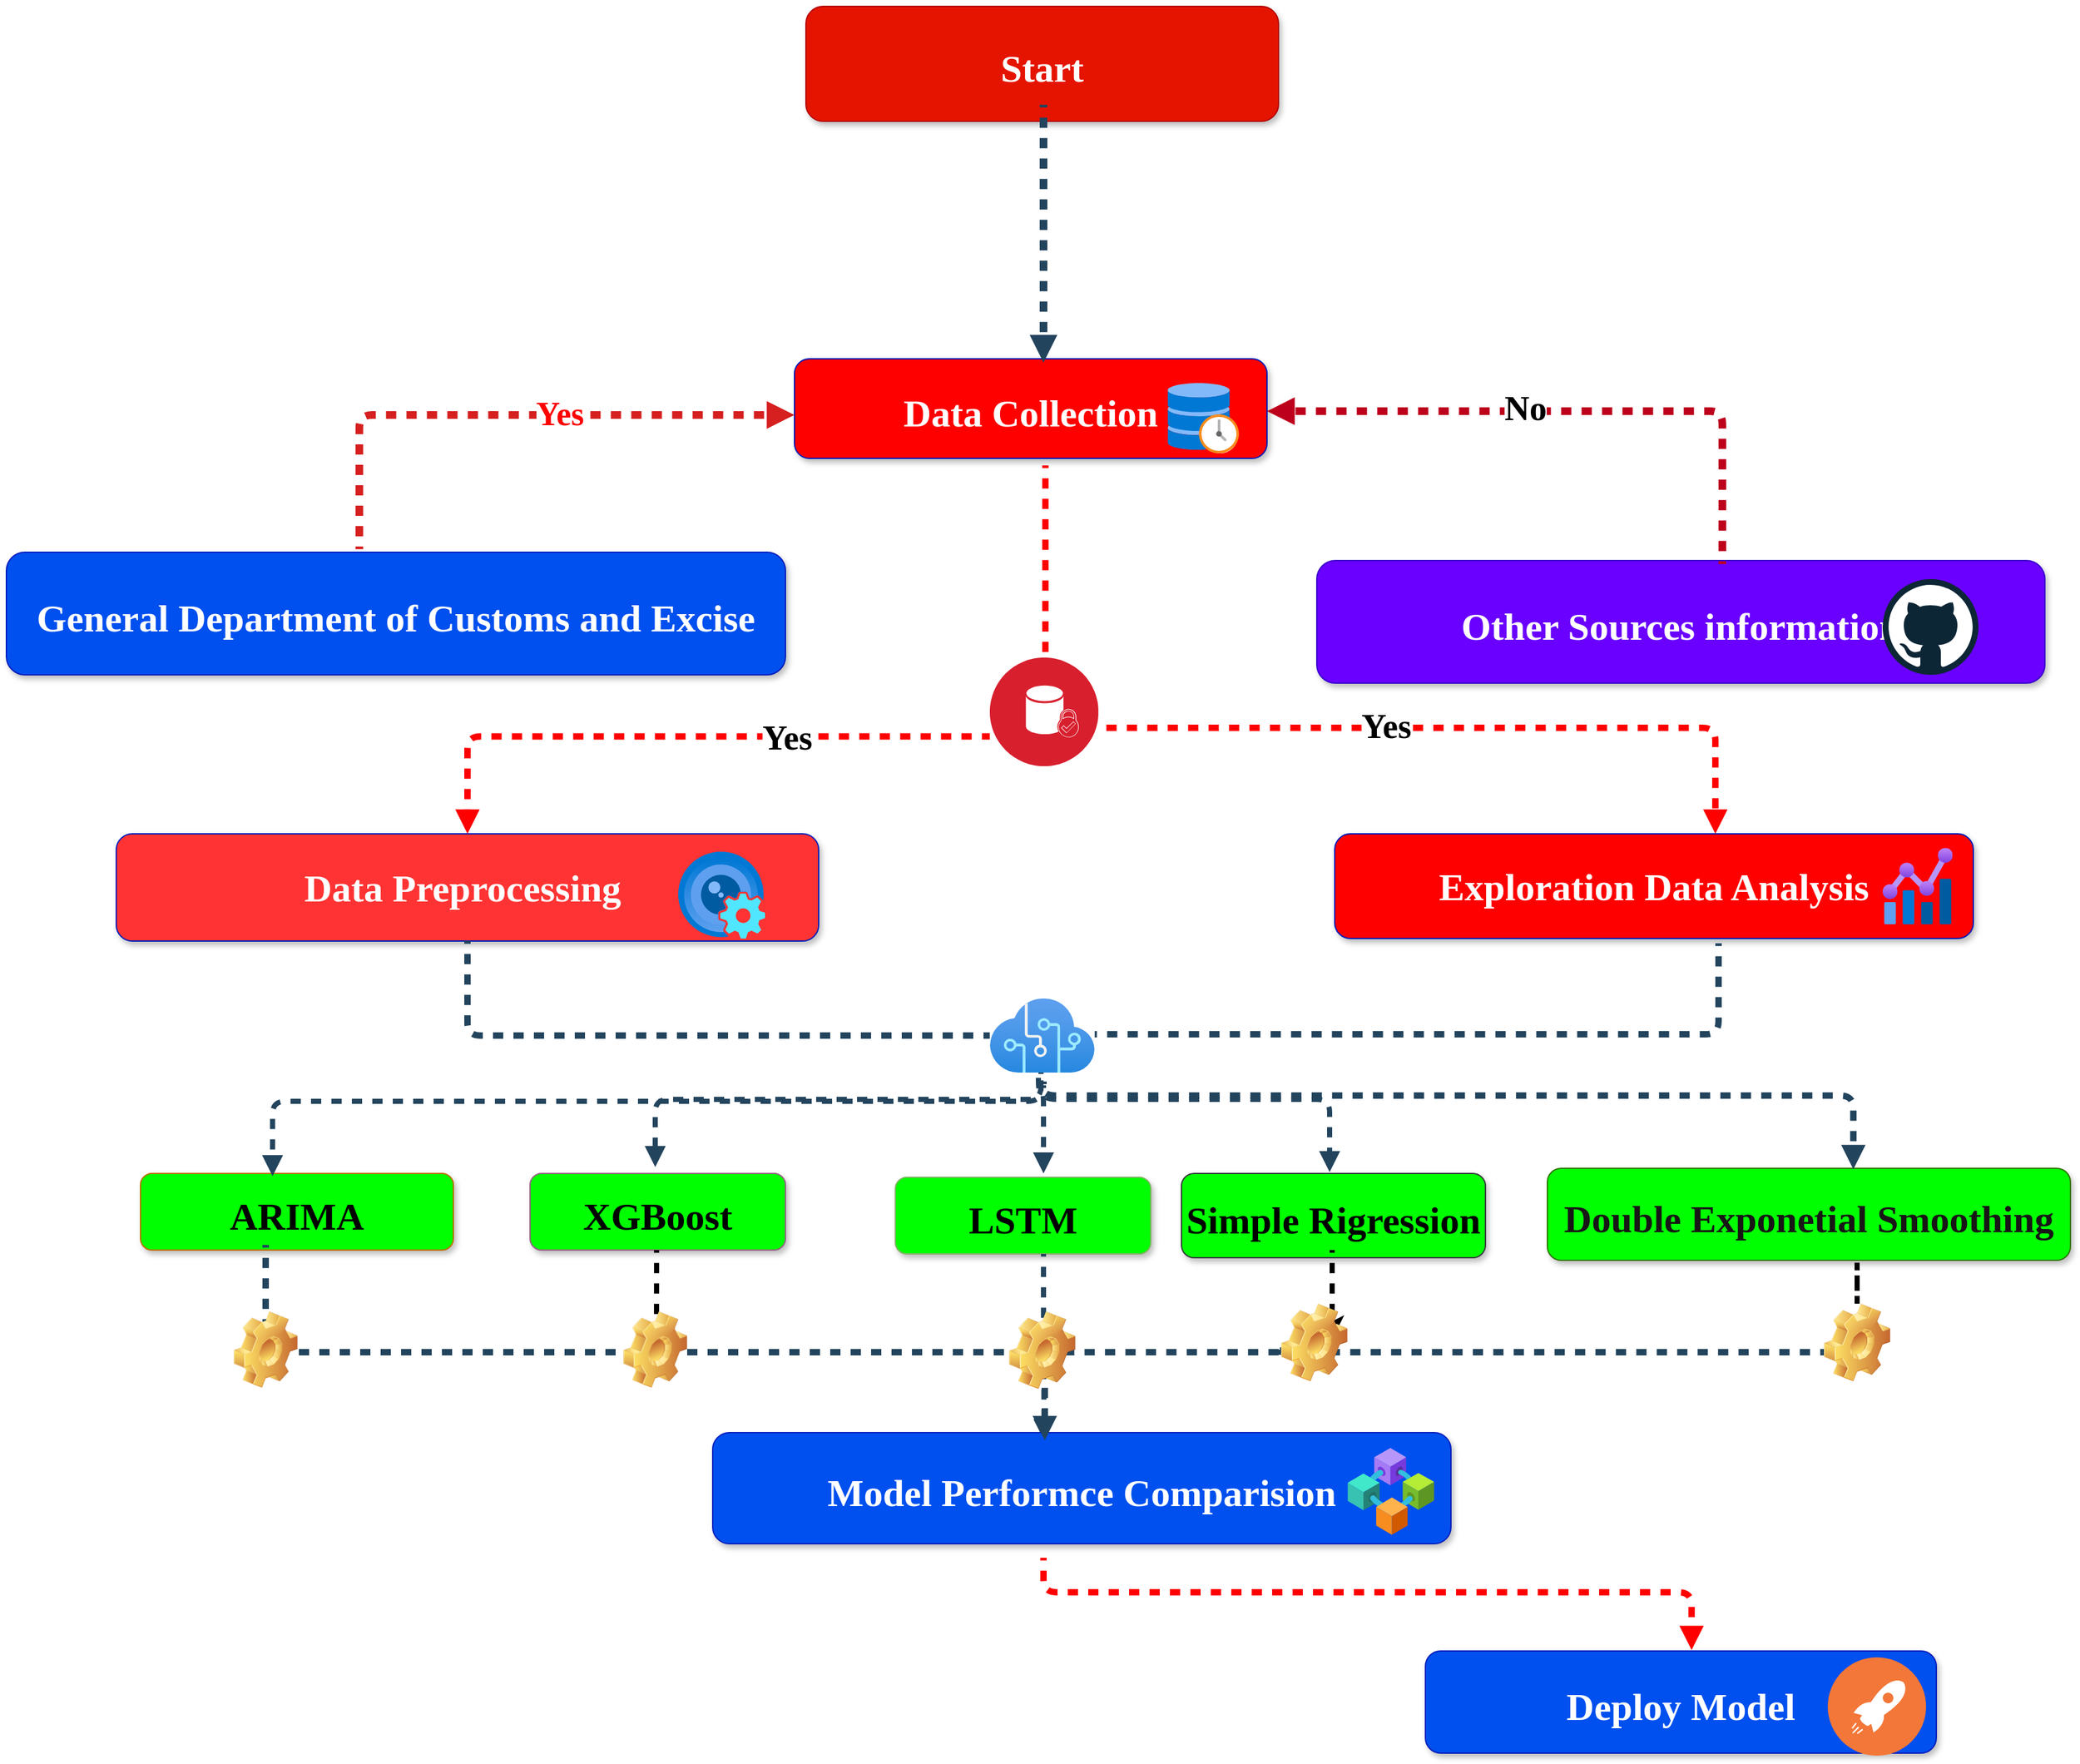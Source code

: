 <mxfile version="24.2.0" type="github">
  <diagram name="Page-1" id="iE7n666P3jCjNhooVStM">
    <mxGraphModel dx="1750" dy="870" grid="1" gridSize="10" guides="1" tooltips="1" connect="1" arrows="1" fold="1" page="1" pageScale="1" pageWidth="827" pageHeight="1169" math="0" shadow="0">
      <root>
        <mxCell id="0" />
        <mxCell id="1" parent="0" />
        <mxCell id="GkDa63UReQSJCArarpAX-1" value="General Department of Customs and Excise" style="rounded=1;fillColor=#0050ef;strokeColor=#001DBC;shadow=1;fontStyle=1;fontColor=#ffffff;fontSize=30;fontFamily=Times New Roman;" vertex="1" parent="1">
          <mxGeometry x="24" y="467.5" width="610" height="96" as="geometry" />
        </mxCell>
        <mxCell id="GkDa63UReQSJCArarpAX-2" value="ARIMA" style="rounded=1;fillColor=#00ff00;strokeColor=#BD7000;shadow=1;fontStyle=1;fontColor=#000000;fontSize=30;fontFamily=Times New Roman;" vertex="1" parent="1">
          <mxGeometry x="129" y="954" width="245" height="60" as="geometry" />
        </mxCell>
        <mxCell id="GkDa63UReQSJCArarpAX-3" value="Double Exponetial Smoothing" style="rounded=1;fillColor=#00ff00;strokeColor=#2D7600;shadow=1;fontStyle=1;fontColor=#181616;fontSize=30;fontFamily=Times New Roman;" vertex="1" parent="1">
          <mxGeometry x="1230.5" y="950" width="409.5" height="72" as="geometry" />
        </mxCell>
        <mxCell id="GkDa63UReQSJCArarpAX-4" value="Deploy Model" style="rounded=1;fillColor=#0050ef;strokeColor=#001DBC;shadow=1;fontStyle=1;fontSize=30;fontFamily=Times New Roman;fontColor=#ffffff;" vertex="1" parent="1">
          <mxGeometry x="1135" y="1328" width="400" height="80" as="geometry" />
        </mxCell>
        <mxCell id="GkDa63UReQSJCArarpAX-5" value="Start" style="rounded=1;shadow=1;fontStyle=1;fontSize=30;fillColor=#e51400;fillStyle=auto;fontFamily=Times New Roman;fontColor=#ffffff;strokeColor=#B20000;" vertex="1" parent="1">
          <mxGeometry x="650" y="40" width="370" height="90" as="geometry" />
        </mxCell>
        <mxCell id="GkDa63UReQSJCArarpAX-6" value="Data Collection" style="rounded=1;fillColor=#ff0000;strokeColor=#001DBC;shadow=1;fontStyle=1;fontColor=#ffffff;fontSize=30;fontFamily=Times New Roman;" vertex="1" parent="1">
          <mxGeometry x="641" y="316" width="370" height="78" as="geometry" />
        </mxCell>
        <mxCell id="GkDa63UReQSJCArarpAX-7" value="Other Sources information" style="rounded=1;fillColor=#6a00ff;strokeColor=#3700CC;shadow=1;fontStyle=1;fontColor=#ffffff;fontSize=30;fontFamily=Times New Roman;" vertex="1" parent="1">
          <mxGeometry x="1050" y="474" width="570" height="96" as="geometry" />
        </mxCell>
        <mxCell id="GkDa63UReQSJCArarpAX-8" value="" style="edgeStyle=elbowEdgeStyle;elbow=vertical;strokeWidth=6;endArrow=block;endFill=1;fontStyle=1;strokeColor=#23445D;flowAnimation=1;" edge="1" parent="1">
          <mxGeometry x="22" y="165.5" width="100" height="100" as="geometry">
            <mxPoint x="836" y="117" as="sourcePoint" />
            <mxPoint x="836" y="319" as="targetPoint" />
          </mxGeometry>
        </mxCell>
        <mxCell id="GkDa63UReQSJCArarpAX-9" value="" style="edgeStyle=elbowEdgeStyle;elbow=vertical;strokeWidth=6;endArrow=block;endFill=1;fontStyle=1;strokeColor=#bd001c;flowAnimation=1;fillColor=#0050ef;exitX=0.557;exitY=0.029;exitDx=0;exitDy=0;exitPerimeter=0;" edge="1" parent="1" target="GkDa63UReQSJCArarpAX-6" source="GkDa63UReQSJCArarpAX-7">
          <mxGeometry x="22" y="165.5" width="100" height="100" as="geometry">
            <mxPoint x="1256" y="470" as="sourcePoint" />
            <mxPoint x="944" y="366" as="targetPoint" />
            <Array as="points">
              <mxPoint x="1101" y="357" />
            </Array>
          </mxGeometry>
        </mxCell>
        <mxCell id="GkDa63UReQSJCArarpAX-10" value="&lt;font style=&quot;font-size: 27px;&quot; face=&quot;Times New Roman&quot;&gt;&lt;b&gt;No&lt;/b&gt;&lt;/font&gt;" style="edgeLabel;html=1;align=center;verticalAlign=middle;resizable=0;points=[];" vertex="1" connectable="0" parent="GkDa63UReQSJCArarpAX-9">
          <mxGeometry relative="1" as="geometry">
            <mxPoint x="-37" y="-2" as="offset" />
          </mxGeometry>
        </mxCell>
        <mxCell id="GkDa63UReQSJCArarpAX-11" value="" style="edgeStyle=elbowEdgeStyle;elbow=vertical;strokeWidth=6;endArrow=block;endFill=1;fontStyle=1;strokeColor=#d61f1f;flowAnimation=1;shadow=0;textShadow=0;exitX=0.453;exitY=-0.025;exitDx=0;exitDy=0;exitPerimeter=0;" edge="1" parent="1" source="GkDa63UReQSJCArarpAX-1" target="GkDa63UReQSJCArarpAX-6">
          <mxGeometry x="22" y="165.5" width="100" height="100" as="geometry">
            <mxPoint x="434" y="481" as="sourcePoint" />
            <mxPoint x="709" y="367" as="targetPoint" />
            <Array as="points">
              <mxPoint x="568" y="360" />
              <mxPoint x="540" y="363" />
              <mxPoint x="792" y="470" />
            </Array>
          </mxGeometry>
        </mxCell>
        <mxCell id="GkDa63UReQSJCArarpAX-12" value="&lt;font color=&quot;#ff0000&quot; style=&quot;font-size: 26px;&quot; face=&quot;Times New Roman&quot;&gt;&lt;b&gt;Yes&lt;/b&gt;&lt;/font&gt;" style="edgeLabel;html=1;align=center;verticalAlign=middle;resizable=0;points=[];" vertex="1" connectable="0" parent="GkDa63UReQSJCArarpAX-11">
          <mxGeometry relative="1" as="geometry">
            <mxPoint x="39" y="-1" as="offset" />
          </mxGeometry>
        </mxCell>
        <mxCell id="GkDa63UReQSJCArarpAX-13" value="" style="edgeStyle=elbowEdgeStyle;elbow=vertical;strokeWidth=4;endArrow=block;endFill=1;fontStyle=1;strokeColor=#23445D;flowAnimation=1;entryX=0.422;entryY=0.035;entryDx=0;entryDy=0;entryPerimeter=0;" edge="1" parent="1" target="GkDa63UReQSJCArarpAX-2">
          <mxGeometry x="22" y="165.5" width="100" height="100" as="geometry">
            <mxPoint x="834" y="839.0" as="sourcePoint" />
            <mxPoint x="267" y="944" as="targetPoint" />
            <Array as="points" />
          </mxGeometry>
        </mxCell>
        <mxCell id="GkDa63UReQSJCArarpAX-14" value="" style="edgeStyle=elbowEdgeStyle;elbow=vertical;strokeWidth=5;endArrow=block;endFill=1;fontStyle=1;strokeColor=#ff0000;flowAnimation=1;entryX=0.586;entryY=-0.009;entryDx=0;entryDy=0;entryPerimeter=0;" edge="1" parent="1">
          <mxGeometry x="22" y="165.5" width="100" height="100" as="geometry">
            <mxPoint x="836" y="1255" as="sourcePoint" />
            <mxPoint x="1343.4" y="1327.28" as="targetPoint" />
            <Array as="points">
              <mxPoint x="893" y="1282" />
              <mxPoint x="1014" y="1257" />
            </Array>
          </mxGeometry>
        </mxCell>
        <mxCell id="GkDa63UReQSJCArarpAX-15" value="" style="edgeStyle=elbowEdgeStyle;elbow=vertical;strokeWidth=4;endArrow=block;endFill=1;fontStyle=1;strokeColor=#23445D;flowAnimation=1;" edge="1" parent="1">
          <mxGeometry x="22" y="165.5" width="100" height="100" as="geometry">
            <mxPoint x="836" y="885" as="sourcePoint" />
            <mxPoint x="1060" y="953" as="targetPoint" />
            <Array as="points">
              <mxPoint x="1011" y="896" />
            </Array>
          </mxGeometry>
        </mxCell>
        <mxCell id="GkDa63UReQSJCArarpAX-16" value="&lt;font style=&quot;font-size: 30px;&quot;&gt;Data Preprocessing&amp;nbsp;&lt;/font&gt;" style="whiteSpace=wrap;html=1;fontSize=25;fillColor=#FF3333;strokeColor=#001DBC;fontColor=#ffffff;rounded=1;shadow=1;fontStyle=1;fontFamily=Times New Roman;" vertex="1" parent="1">
          <mxGeometry x="110" y="688" width="550" height="84" as="geometry" />
        </mxCell>
        <mxCell id="GkDa63UReQSJCArarpAX-17" value="XGBoost" style="rounded=1;fillColor=#00ff00;strokeColor=#996185;shadow=1;gradientColor=none;fontStyle=1;fontSize=30;fontFamily=Times New Roman;" vertex="1" parent="1">
          <mxGeometry x="434" y="954" width="200" height="60" as="geometry" />
        </mxCell>
        <mxCell id="GkDa63UReQSJCArarpAX-18" value="Simple Rigression" style="rounded=1;fillColor=#00ff00;strokeColor=#36393d;shadow=1;fontStyle=1;fontSize=30;fontFamily=Times New Roman;" vertex="1" parent="1">
          <mxGeometry x="944" y="954" width="238" height="66" as="geometry" />
        </mxCell>
        <mxCell id="GkDa63UReQSJCArarpAX-19" value="" style="edgeStyle=elbowEdgeStyle;elbow=vertical;strokeWidth=4;endArrow=block;endFill=1;fontStyle=1;strokeColor=#23445D;flowAnimation=1;" edge="1" parent="1">
          <mxGeometry x="22" y="165.5" width="100" height="100" as="geometry">
            <mxPoint x="832" y="869" as="sourcePoint" />
            <mxPoint x="836" y="954" as="targetPoint" />
            <Array as="points">
              <mxPoint x="835.28" y="891" />
              <mxPoint x="836.72" y="881" />
            </Array>
          </mxGeometry>
        </mxCell>
        <mxCell id="GkDa63UReQSJCArarpAX-20" value="LSTM" style="rounded=1;fillColor=#00ff00;strokeColor=#82b366;shadow=1;gradientColor=none;fontStyle=1;fontSize=30;fontFamily=Times New Roman;" vertex="1" parent="1">
          <mxGeometry x="720" y="957" width="200" height="60" as="geometry" />
        </mxCell>
        <mxCell id="GkDa63UReQSJCArarpAX-21" style="edgeStyle=orthogonalEdgeStyle;rounded=0;orthogonalLoop=1;jettySize=auto;html=1;strokeWidth=4;flowAnimation=1;" edge="1" parent="1">
          <mxGeometry relative="1" as="geometry">
            <mxPoint x="533" y="1097" as="targetPoint" />
            <mxPoint x="533.09" y="1014" as="sourcePoint" />
            <Array as="points">
              <mxPoint x="533.09" y="1014" />
            </Array>
          </mxGeometry>
        </mxCell>
        <mxCell id="GkDa63UReQSJCArarpAX-22" style="edgeStyle=orthogonalEdgeStyle;rounded=0;orthogonalLoop=1;jettySize=auto;html=1;strokeWidth=4;flowAnimation=1;" edge="1" parent="1">
          <mxGeometry relative="1" as="geometry">
            <mxPoint x="1062" y="1084" as="targetPoint" />
            <mxPoint x="1062" y="1014" as="sourcePoint" />
            <Array as="points">
              <mxPoint x="1062" y="1014" />
            </Array>
          </mxGeometry>
        </mxCell>
        <mxCell id="GkDa63UReQSJCArarpAX-23" style="edgeStyle=orthogonalEdgeStyle;rounded=0;orthogonalLoop=1;jettySize=auto;html=1;strokeWidth=4;flowAnimation=1;" edge="1" parent="1" source="GkDa63UReQSJCArarpAX-40">
          <mxGeometry relative="1" as="geometry">
            <mxPoint x="1473" y="1093.91" as="targetPoint" />
            <mxPoint x="1473" y="1061.91" as="sourcePoint" />
            <Array as="points">
              <mxPoint x="1473" y="1023.91" />
            </Array>
          </mxGeometry>
        </mxCell>
        <mxCell id="GkDa63UReQSJCArarpAX-24" value="" style="edgeStyle=elbowEdgeStyle;elbow=vertical;strokeWidth=5;endArrow=block;endFill=1;fontStyle=1;strokeColor=#23445D;rounded=0;curved=0;flowAnimation=1;" edge="1" parent="1">
          <mxGeometry x="22" y="165.5" width="100" height="100" as="geometry">
            <mxPoint x="833" y="1087" as="sourcePoint" />
            <mxPoint x="1473" y="1081" as="targetPoint" />
            <Array as="points">
              <mxPoint x="1065" y="1094" />
            </Array>
          </mxGeometry>
        </mxCell>
        <mxCell id="GkDa63UReQSJCArarpAX-25" value="" style="edgeStyle=elbowEdgeStyle;elbow=vertical;strokeWidth=4;endArrow=block;endFill=1;fontStyle=1;strokeColor=#23445D;flowAnimation=1;" edge="1" parent="1" source="GkDa63UReQSJCArarpAX-29">
          <mxGeometry x="22" y="165.5" width="100" height="100" as="geometry">
            <mxPoint x="784" y="1074" as="sourcePoint" />
            <mxPoint x="1059" y="1084" as="targetPoint" />
            <Array as="points">
              <mxPoint x="1014" y="1094" />
            </Array>
          </mxGeometry>
        </mxCell>
        <mxCell id="GkDa63UReQSJCArarpAX-26" value="" style="edgeStyle=elbowEdgeStyle;elbow=vertical;strokeWidth=4;endArrow=block;endFill=1;fontStyle=1;strokeColor=#23445D;entryX=0.5;entryY=0;entryDx=0;entryDy=0;flowAnimation=1;" edge="1" parent="1" source="GkDa63UReQSJCArarpAX-20">
          <mxGeometry x="22" y="165.5" width="100" height="100" as="geometry">
            <mxPoint x="829" y="1032" as="sourcePoint" />
            <mxPoint x="836.46" y="1163" as="targetPoint" />
            <Array as="points">
              <mxPoint x="836" y="1055" />
            </Array>
          </mxGeometry>
        </mxCell>
        <mxCell id="GkDa63UReQSJCArarpAX-27" value="Model Performce Comparision" style="rounded=1;fillColor=#0050ef;strokeColor=#001DBC;shadow=1;fontStyle=1;fontColor=#ffffff;fontSize=30;fontFamily=Times New Roman;" vertex="1" parent="1">
          <mxGeometry x="577" y="1157" width="578" height="87" as="geometry" />
        </mxCell>
        <mxCell id="GkDa63UReQSJCArarpAX-28" value="" style="edgeStyle=elbowEdgeStyle;elbow=vertical;strokeWidth=5;endArrow=block;endFill=1;fontStyle=1;strokeColor=#23445D;flowAnimation=1;entryX=0.585;entryY=0.01;entryDx=0;entryDy=0;entryPerimeter=0;" edge="1" parent="1" target="GkDa63UReQSJCArarpAX-3">
          <mxGeometry x="22" y="165.5" width="100" height="100" as="geometry">
            <mxPoint x="836" y="882" as="sourcePoint" />
            <mxPoint x="1341" y="957" as="targetPoint" />
            <Array as="points">
              <mxPoint x="1062" y="893" />
            </Array>
          </mxGeometry>
        </mxCell>
        <mxCell id="GkDa63UReQSJCArarpAX-29" value="" style="shape=image;html=1;verticalLabelPosition=bottom;verticalAlign=top;imageAspect=1;aspect=fixed;image=img/clipart/Gear_128x128.png" vertex="1" parent="1">
          <mxGeometry x="1022" y="1056" width="52" height="61" as="geometry" />
        </mxCell>
        <mxCell id="GkDa63UReQSJCArarpAX-30" value="" style="edgeStyle=elbowEdgeStyle;elbow=vertical;strokeWidth=5;endArrow=block;endFill=1;fontStyle=1;strokeColor=#ff0000;flowAnimation=1;exitX=0.531;exitY=1.07;exitDx=0;exitDy=0;entryX=0.5;entryY=0;entryDx=0;entryDy=0;exitPerimeter=0;" edge="1" parent="1" source="GkDa63UReQSJCArarpAX-6" target="GkDa63UReQSJCArarpAX-16">
          <mxGeometry x="22" y="165.5" width="100" height="100" as="geometry">
            <mxPoint x="835" y="447" as="sourcePoint" />
            <mxPoint x="410" y="704.75" as="targetPoint" />
            <Array as="points">
              <mxPoint x="693" y="611.75" />
            </Array>
          </mxGeometry>
        </mxCell>
        <mxCell id="GkDa63UReQSJCArarpAX-31" value="&lt;b&gt;&lt;font style=&quot;font-size: 27px;&quot;&gt;&lt;font style=&quot;font-size: 27px;&quot; face=&quot;Times New Roman&quot;&gt;Yes&lt;/font&gt;&lt;/font&gt;&lt;/b&gt;" style="edgeLabel;html=1;align=center;verticalAlign=middle;resizable=0;points=[];" vertex="1" connectable="0" parent="GkDa63UReQSJCArarpAX-30">
          <mxGeometry relative="1" as="geometry">
            <mxPoint x="-45" y="1" as="offset" />
          </mxGeometry>
        </mxCell>
        <mxCell id="GkDa63UReQSJCArarpAX-32" value="&lt;font style=&quot;font-size: 30px;&quot;&gt;Exploration Data Analysis&lt;/font&gt;" style="whiteSpace=wrap;html=1;fontSize=25;fillColor=#ff0000;strokeColor=#001DBC;fontColor=#ffffff;rounded=1;shadow=1;fontStyle=1;fontFamily=Times New Roman;" vertex="1" parent="1">
          <mxGeometry x="1064" y="688" width="500" height="82" as="geometry" />
        </mxCell>
        <mxCell id="GkDa63UReQSJCArarpAX-33" value="" style="edgeStyle=elbowEdgeStyle;elbow=vertical;strokeWidth=5;endArrow=block;endFill=1;fontStyle=1;strokeColor=#ff0000;flowAnimation=1;entryX=0.596;entryY=0;entryDx=0;entryDy=0;entryPerimeter=0;" edge="1" parent="1" target="GkDa63UReQSJCArarpAX-32">
          <mxGeometry x="22" y="165.5" width="100" height="100" as="geometry">
            <mxPoint x="832" y="612" as="sourcePoint" />
            <mxPoint x="1287" y="680" as="targetPoint" />
            <Array as="points">
              <mxPoint x="1087" y="605" />
            </Array>
          </mxGeometry>
        </mxCell>
        <mxCell id="GkDa63UReQSJCArarpAX-34" value="&lt;font style=&quot;font-size: 27px;&quot;&gt;&lt;font style=&quot;font-size: 27px;&quot; face=&quot;Times New Roman&quot;&gt;&lt;b&gt;Yes&lt;/b&gt;&lt;/font&gt;&lt;/font&gt;" style="edgeLabel;html=1;align=center;verticalAlign=middle;resizable=0;points=[];" vertex="1" connectable="0" parent="GkDa63UReQSJCArarpAX-33">
          <mxGeometry relative="1" as="geometry">
            <mxPoint x="-31" y="-1" as="offset" />
          </mxGeometry>
        </mxCell>
        <mxCell id="GkDa63UReQSJCArarpAX-35" value="" style="edgeStyle=elbowEdgeStyle;elbow=vertical;strokeWidth=4;endArrow=block;endFill=1;fontStyle=1;strokeColor=#23445D;flowAnimation=1;" edge="1" parent="1">
          <mxGeometry x="22" y="165.5" width="100" height="100" as="geometry">
            <mxPoint x="834" y="842.0" as="sourcePoint" />
            <mxPoint x="532" y="949" as="targetPoint" />
            <Array as="points">
              <mxPoint x="683" y="896" />
            </Array>
          </mxGeometry>
        </mxCell>
        <mxCell id="GkDa63UReQSJCArarpAX-36" value="" style="edgeStyle=elbowEdgeStyle;elbow=vertical;strokeWidth=5;endArrow=block;endFill=1;fontStyle=1;strokeColor=#23445D;flowAnimation=1;exitX=0.5;exitY=1;exitDx=0;exitDy=0;" edge="1" parent="1" source="GkDa63UReQSJCArarpAX-16">
          <mxGeometry x="22" y="165.5" width="100" height="100" as="geometry">
            <mxPoint x="434" y="774" as="sourcePoint" />
            <mxPoint x="836" y="835" as="targetPoint" />
            <Array as="points">
              <mxPoint x="40" y="846" />
            </Array>
          </mxGeometry>
        </mxCell>
        <mxCell id="GkDa63UReQSJCArarpAX-37" value="" style="edgeStyle=elbowEdgeStyle;elbow=vertical;strokeWidth=4;endArrow=block;endFill=1;fontStyle=1;strokeColor=#23445D;flowAnimation=1;" edge="1" parent="1">
          <mxGeometry x="22" y="165.5" width="100" height="100" as="geometry">
            <mxPoint x="872.856" y="853.714" as="sourcePoint" />
            <mxPoint x="837" y="853" as="targetPoint" />
            <Array as="points" />
          </mxGeometry>
        </mxCell>
        <mxCell id="GkDa63UReQSJCArarpAX-38" value="" style="edgeStyle=elbowEdgeStyle;elbow=vertical;strokeWidth=4;endArrow=block;endFill=1;fontStyle=1;strokeColor=#23445D;flowAnimation=1;" edge="1" parent="1" source="GkDa63UReQSJCArarpAX-50">
          <mxGeometry x="22" y="165.5" width="100" height="100" as="geometry">
            <mxPoint x="840" y="875.0" as="sourcePoint" />
            <mxPoint x="839.004" y="845.0" as="targetPoint" />
            <Array as="points" />
          </mxGeometry>
        </mxCell>
        <mxCell id="GkDa63UReQSJCArarpAX-39" value="" style="edgeStyle=orthogonalEdgeStyle;rounded=0;orthogonalLoop=1;jettySize=auto;html=1;strokeWidth=4;flowAnimation=1;" edge="1" parent="1" target="GkDa63UReQSJCArarpAX-40">
          <mxGeometry relative="1" as="geometry">
            <mxPoint x="1473" y="1093.91" as="targetPoint" />
            <mxPoint x="1473" y="1061.91" as="sourcePoint" />
            <Array as="points" />
          </mxGeometry>
        </mxCell>
        <mxCell id="GkDa63UReQSJCArarpAX-40" value="" style="shape=image;html=1;verticalLabelPosition=bottom;verticalAlign=top;imageAspect=1;aspect=fixed;image=img/clipart/Gear_128x128.png;imageBackground=default;shadow=0;imageBorder=none;labelBackgroundColor=none;" vertex="1" parent="1">
          <mxGeometry x="1447" y="1056" width="52" height="61" as="geometry" />
        </mxCell>
        <mxCell id="GkDa63UReQSJCArarpAX-41" value="" style="edgeStyle=elbowEdgeStyle;elbow=vertical;strokeWidth=5;endArrow=block;endFill=1;fontStyle=1;strokeColor=#23445D;flowAnimation=1;exitX=0.595;exitY=1.003;exitDx=0;exitDy=0;exitPerimeter=0;" edge="1" parent="1">
          <mxGeometry x="22" y="165.5" width="100" height="100" as="geometry">
            <mxPoint x="227" y="1010" as="sourcePoint" />
            <mxPoint x="837" y="1163" as="targetPoint" />
            <Array as="points">
              <mxPoint x="798" y="1094" />
              <mxPoint x="632" y="1084" />
            </Array>
          </mxGeometry>
        </mxCell>
        <mxCell id="GkDa63UReQSJCArarpAX-42" value="" style="shape=image;html=1;verticalLabelPosition=bottom;verticalAlign=top;imageAspect=0;image=img/clipart/Gear_128x128.png;sketch=1;hachureGap=4;jiggle=2;curveFitting=1;fontFamily=Architects Daughter;fontSource=https%3A%2F%2Ffonts.googleapis.com%2Fcss%3Ffamily%3DArchitects%2BDaughter;" vertex="1" parent="1">
          <mxGeometry x="202" y="1062" width="50" height="60" as="geometry" />
        </mxCell>
        <mxCell id="GkDa63UReQSJCArarpAX-43" value="" style="shape=image;html=1;verticalLabelPosition=bottom;verticalAlign=top;imageAspect=0;image=img/clipart/Gear_128x128.png;sketch=1;hachureGap=4;jiggle=2;curveFitting=1;fontFamily=Architects Daughter;fontSource=https%3A%2F%2Ffonts.googleapis.com%2Fcss%3Ffamily%3DArchitects%2BDaughter;" vertex="1" parent="1">
          <mxGeometry x="507" y="1062" width="50" height="60" as="geometry" />
        </mxCell>
        <mxCell id="GkDa63UReQSJCArarpAX-44" value="" style="shape=image;html=1;verticalLabelPosition=bottom;verticalAlign=top;imageAspect=1;aspect=fixed;image=img/clipart/Gear_128x128.png;sketch=1;hachureGap=4;jiggle=2;curveFitting=1;fontFamily=Architects Daughter;fontSource=https%3A%2F%2Ffonts.googleapis.com%2Fcss%3Ffamily%3DArchitects%2BDaughter;" vertex="1" parent="1">
          <mxGeometry x="809" y="1062" width="52" height="61" as="geometry" />
        </mxCell>
        <mxCell id="GkDa63UReQSJCArarpAX-45" value="" style="edgeStyle=elbowEdgeStyle;elbow=vertical;strokeWidth=5;endArrow=block;endFill=1;fontStyle=1;strokeColor=#23445D;flowAnimation=1;entryX=0.5;entryY=0.583;entryDx=0;entryDy=0;entryPerimeter=0;exitX=0.601;exitY=1.045;exitDx=0;exitDy=0;exitPerimeter=0;" edge="1" parent="1" source="GkDa63UReQSJCArarpAX-32">
          <mxGeometry x="22" y="165.5" width="100" height="100" as="geometry">
            <mxPoint x="1287" y="779" as="sourcePoint" />
            <mxPoint x="840" y="844.976" as="targetPoint" />
            <Array as="points">
              <mxPoint x="1062.09" y="845" />
            </Array>
          </mxGeometry>
        </mxCell>
        <mxCell id="GkDa63UReQSJCArarpAX-47" value="" style="image;aspect=fixed;html=1;points=[];align=center;fontSize=12;image=img/lib/azure2/other/Defender_Historian.svg;" vertex="1" parent="1">
          <mxGeometry x="933.19" y="335" width="55.81" height="55.05" as="geometry" />
        </mxCell>
        <mxCell id="GkDa63UReQSJCArarpAX-48" value="" style="image;aspect=fixed;html=1;points=[];align=center;fontSize=12;image=img/lib/azure2/management_governance/Metrics.svg;" vertex="1" parent="1">
          <mxGeometry x="1493" y="695" width="54.8" height="68" as="geometry" />
        </mxCell>
        <mxCell id="GkDa63UReQSJCArarpAX-49" value="" style="edgeStyle=elbowEdgeStyle;elbow=vertical;strokeWidth=4;endArrow=block;endFill=1;fontStyle=1;strokeColor=#23445D;flowAnimation=1;" edge="1" parent="1" target="GkDa63UReQSJCArarpAX-50">
          <mxGeometry x="22" y="165.5" width="100" height="100" as="geometry">
            <mxPoint x="840" y="875.0" as="sourcePoint" />
            <mxPoint x="839.004" y="845.0" as="targetPoint" />
            <Array as="points" />
          </mxGeometry>
        </mxCell>
        <mxCell id="GkDa63UReQSJCArarpAX-50" value="" style="image;aspect=fixed;html=1;points=[];align=center;fontSize=12;image=img/lib/azure2/ai_machine_learning/Cognitive_Services.svg;imageBackground=default;shadow=0;" vertex="1" parent="1">
          <mxGeometry x="793.92" y="817" width="82.17" height="58" as="geometry" />
        </mxCell>
        <mxCell id="GkDa63UReQSJCArarpAX-51" value="" style="image;aspect=fixed;html=1;points=[];align=center;fontSize=12;image=img/lib/azure2/ai_machine_learning/Custom_Vision.svg;" vertex="1" parent="1">
          <mxGeometry x="550" y="702" width="68" height="68" as="geometry" />
        </mxCell>
        <mxCell id="GkDa63UReQSJCArarpAX-53" value="" style="image;aspect=fixed;html=1;points=[];align=center;fontSize=12;image=img/lib/azure2/blockchain/Consortium.svg;" vertex="1" parent="1">
          <mxGeometry x="1074" y="1169" width="68" height="68" as="geometry" />
        </mxCell>
        <mxCell id="GkDa63UReQSJCArarpAX-55" value="" style="image;aspect=fixed;perimeter=ellipsePerimeter;html=1;align=center;shadow=0;dashed=0;fontColor=#4277BB;labelBackgroundColor=default;fontSize=12;spacingTop=3;image=img/lib/ibm/devops/continuous_deploy.svg;imageBackground=none;imageBorder=none;" vertex="1" parent="1">
          <mxGeometry x="1450" y="1333" width="77" height="77" as="geometry" />
        </mxCell>
        <mxCell id="GkDa63UReQSJCArarpAX-56" value="" style="dashed=0;outlineConnect=0;html=1;align=center;labelPosition=center;verticalLabelPosition=bottom;verticalAlign=top;shape=mxgraph.weblogos.github" vertex="1" parent="1">
          <mxGeometry x="1493" y="488.5" width="75" height="75" as="geometry" />
        </mxCell>
        <mxCell id="GkDa63UReQSJCArarpAX-58" value="" style="image;aspect=fixed;perimeter=ellipsePerimeter;html=1;align=center;shadow=0;dashed=0;fontColor=#4277BB;labelBackgroundColor=default;fontSize=12;spacingTop=3;image=img/lib/ibm/security/data_security.svg;imageBackground=default;" vertex="1" parent="1">
          <mxGeometry x="793.92" y="550" width="85" height="85" as="geometry" />
        </mxCell>
      </root>
    </mxGraphModel>
  </diagram>
</mxfile>
